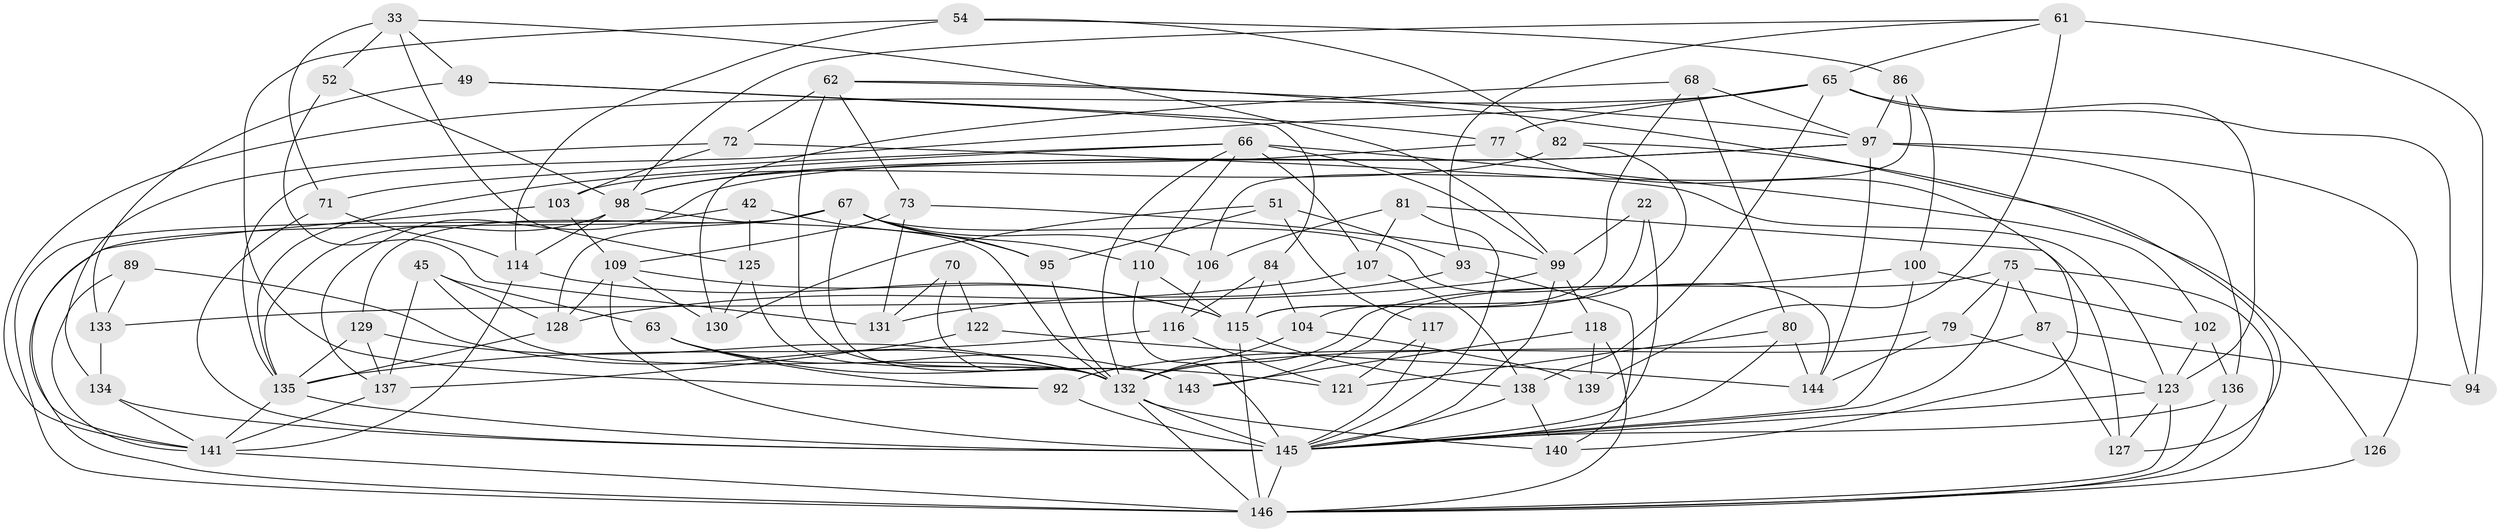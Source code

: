 // original degree distribution, {4: 1.0}
// Generated by graph-tools (version 1.1) at 2025/57/03/09/25 04:57:13]
// undirected, 73 vertices, 180 edges
graph export_dot {
graph [start="1"]
  node [color=gray90,style=filled];
  22;
  33 [super="+30"];
  42;
  45;
  49;
  51;
  52;
  54;
  61 [super="+38"];
  62 [super="+57"];
  63;
  65 [super="+32"];
  66 [super="+8+21"];
  67 [super="+15+50"];
  68;
  70;
  71;
  72;
  73;
  75 [super="+69"];
  77;
  79;
  80;
  81;
  82;
  84;
  86;
  87;
  89;
  92 [super="+91"];
  93;
  94;
  95;
  97 [super="+20+47"];
  98 [super="+76"];
  99 [super="+10+35"];
  100;
  102;
  103;
  104 [super="+37"];
  106;
  107;
  109 [super="+11"];
  110;
  114 [super="+12"];
  115 [super="+40+83"];
  116;
  117;
  118;
  121;
  122 [super="+14"];
  123 [super="+78+101"];
  125;
  126;
  127;
  128 [super="+31"];
  129 [super="+58"];
  130;
  131;
  132 [super="+113+120"];
  133;
  134;
  135 [super="+24+119+96"];
  136;
  137 [super="+46"];
  138 [super="+36"];
  139;
  140;
  141 [super="+53+124"];
  143;
  144 [super="+48"];
  145 [super="+13+108+17+18+74+105+142"];
  146 [super="+88+59+64+111"];
  22 -- 99;
  22 -- 145;
  22 -- 115 [weight=2];
  33 -- 52 [weight=2];
  33 -- 125;
  33 -- 49;
  33 -- 99;
  33 -- 71;
  42 -- 146 [weight=2];
  42 -- 95;
  42 -- 125;
  45 -- 128;
  45 -- 63;
  45 -- 137;
  45 -- 132;
  49 -- 84;
  49 -- 77;
  49 -- 133;
  51 -- 130;
  51 -- 93;
  51 -- 95;
  51 -- 117;
  52 -- 131;
  52 -- 98;
  54 -- 82;
  54 -- 92;
  54 -- 86;
  54 -- 114;
  61 -- 94 [weight=2];
  61 -- 93;
  61 -- 65;
  61 -- 139;
  61 -- 98;
  62 -- 127;
  62 -- 73;
  62 -- 72;
  62 -- 97;
  62 -- 132 [weight=2];
  63 -- 143;
  63 -- 121;
  63 -- 92;
  65 -- 135;
  65 -- 123 [weight=3];
  65 -- 141 [weight=2];
  65 -- 138;
  65 -- 77;
  65 -- 94;
  66 -- 107;
  66 -- 135;
  66 -- 102;
  66 -- 99 [weight=2];
  66 -- 110;
  66 -- 71;
  66 -- 132;
  67 -- 129;
  67 -- 106;
  67 -- 128;
  67 -- 95;
  67 -- 144;
  67 -- 110;
  67 -- 143;
  67 -- 146;
  68 -- 80;
  68 -- 130;
  68 -- 97;
  68 -- 115;
  70 -- 122 [weight=2];
  70 -- 131;
  70 -- 132;
  71 -- 114;
  71 -- 145;
  72 -- 134;
  72 -- 103;
  72 -- 123;
  73 -- 109;
  73 -- 131;
  73 -- 99;
  75 -- 79;
  75 -- 145 [weight=2];
  75 -- 143;
  75 -- 87;
  75 -- 146;
  77 -- 140;
  77 -- 98;
  79 -- 144;
  79 -- 132;
  79 -- 123;
  80 -- 121;
  80 -- 144;
  80 -- 145;
  81 -- 106;
  81 -- 107;
  81 -- 127;
  81 -- 145;
  82 -- 103;
  82 -- 126;
  82 -- 104;
  84 -- 115;
  84 -- 116;
  84 -- 104;
  86 -- 100;
  86 -- 106;
  86 -- 97;
  87 -- 127;
  87 -- 94;
  87 -- 92;
  89 -- 133;
  89 -- 141 [weight=2];
  89 -- 132;
  92 -- 145 [weight=3];
  93 -- 140;
  93 -- 131;
  95 -- 132;
  97 -- 126;
  97 -- 137;
  97 -- 98;
  97 -- 136;
  97 -- 144;
  98 -- 114;
  98 -- 132 [weight=2];
  98 -- 135;
  99 -- 118;
  99 -- 133;
  99 -- 145;
  100 -- 132;
  100 -- 102;
  100 -- 145;
  102 -- 136;
  102 -- 123;
  103 -- 109;
  103 -- 141;
  104 -- 139 [weight=2];
  104 -- 132 [weight=2];
  106 -- 116;
  107 -- 138;
  107 -- 128;
  109 -- 130;
  109 -- 145 [weight=2];
  109 -- 128 [weight=2];
  109 -- 115;
  110 -- 115;
  110 -- 145;
  114 -- 141 [weight=2];
  114 -- 115;
  115 -- 146 [weight=2];
  115 -- 138;
  116 -- 121;
  116 -- 135;
  117 -- 121;
  117 -- 145 [weight=2];
  118 -- 143;
  118 -- 139;
  118 -- 146;
  122 -- 144 [weight=2];
  122 -- 137 [weight=2];
  123 -- 127;
  123 -- 146 [weight=3];
  123 -- 145 [weight=2];
  125 -- 130;
  125 -- 132;
  126 -- 146 [weight=2];
  128 -- 135;
  129 -- 137;
  129 -- 132 [weight=3];
  129 -- 135;
  132 -- 140;
  132 -- 145 [weight=5];
  132 -- 146 [weight=3];
  133 -- 134;
  134 -- 145;
  134 -- 141;
  135 -- 141 [weight=2];
  135 -- 145 [weight=2];
  136 -- 145;
  136 -- 146;
  137 -- 141;
  138 -- 145 [weight=2];
  138 -- 140;
  141 -- 146;
  145 -- 146;
}
